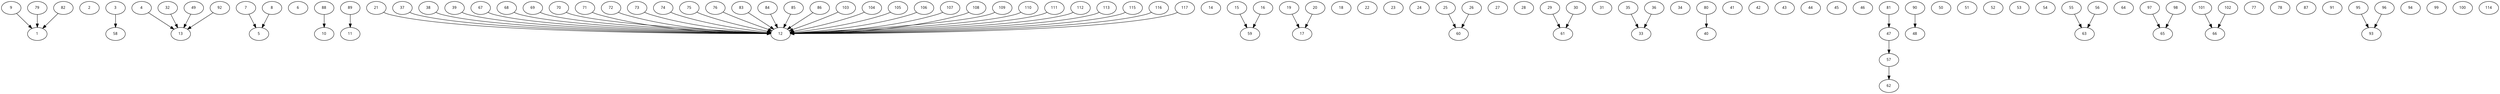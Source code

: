 digraph G {

    graph [fontsize=10 fontname="Verdana"];
    node [fontsize=10 fontname="Verdana"];
1;
2;
3;
4;
5;
6;
7;
8;
9;
10;
11;
12;
13;
14;
15;
16;
17;
18;
19;
20;
21;
22;
23;
24;
25;
26;
27;
28;
29;
30;
31;
32;
33;
34;
35;
36;
37;
38;
39;
40;
41;
42;
43;
44;
45;
46;
47;
48;
49;
50;
51;
52;
53;
54;
55;
56;
57;
58;
59;
60;
61;
62;
63;
64;
65;
66;
67;
68;
69;
70;
71;
72;
73;
74;
75;
76;
77;
78;
79;
80;
81;
82;
83;
84;
85;
86;
87;
88;
89;
90;
91;
92;
93;
94;
95;
96;
97;
98;
99;
100;
101;
102;
103;
104;
105;
106;
107;
108;
109;
110;
111;
112;
113;
114;
115;
116;
117;
3 -> 58;
4 -> 13;
7 -> 5;
8 -> 5;
9 -> 1;
15 -> 59;
16 -> 59;
19 -> 17;
20 -> 17;
21 -> 12;
25 -> 60;
26 -> 60;
29 -> 61;
30 -> 61;
32 -> 13;
35 -> 33;
36 -> 33;
37 -> 12;
38 -> 12;
39 -> 12;
47 -> 57;
49 -> 13;
55 -> 63;
56 -> 63;
57 -> 62;
67 -> 12;
68 -> 12;
69 -> 12;
70 -> 12;
71 -> 12;
72 -> 12;
73 -> 12;
74 -> 12;
75 -> 12;
76 -> 12;
79 -> 1;
80 -> 40;
81 -> 47;
82 -> 1;
83 -> 12;
84 -> 12;
85 -> 12;
86 -> 12;
88 -> 10;
89 -> 11;
90 -> 48;
92 -> 13;
95 -> 93;
96 -> 93;
97 -> 65;
98 -> 65;
101 -> 66;
102 -> 66;
103 -> 12;
104 -> 12;
105 -> 12;
106 -> 12;
107 -> 12;
108 -> 12;
109 -> 12;
110 -> 12;
111 -> 12;
112 -> 12;
113 -> 12;
115 -> 12;
116 -> 12;
117 -> 12;
}
